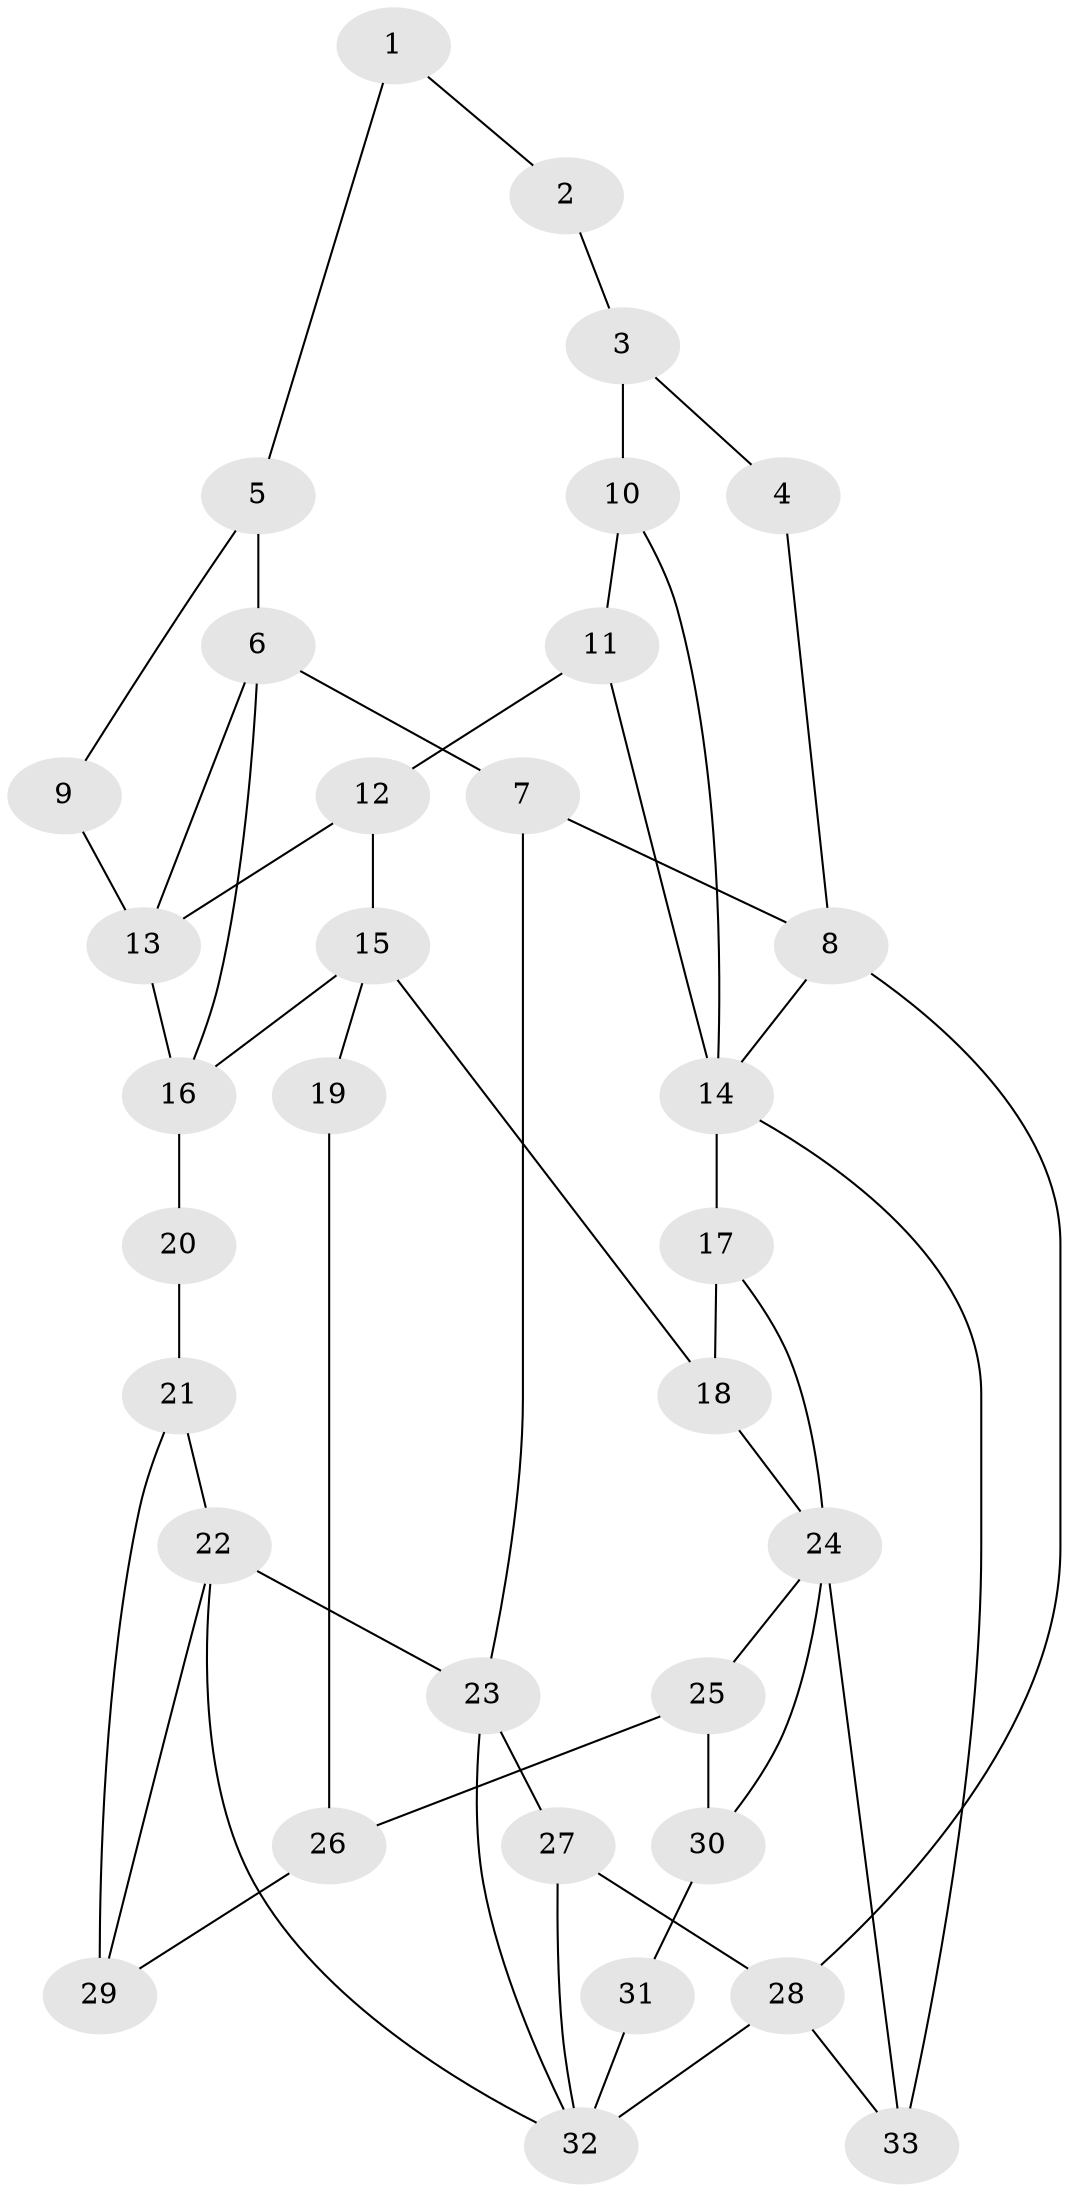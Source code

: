 // original degree distribution, {4: 0.2, 5: 0.6153846153846154, 3: 0.03076923076923077, 6: 0.15384615384615385}
// Generated by graph-tools (version 1.1) at 2025/54/03/04/25 22:54:42]
// undirected, 33 vertices, 53 edges
graph export_dot {
  node [color=gray90,style=filled];
  1;
  2;
  3;
  4;
  5;
  6;
  7;
  8;
  9;
  10;
  11;
  12;
  13;
  14;
  15;
  16;
  17;
  18;
  19;
  20;
  21;
  22;
  23;
  24;
  25;
  26;
  27;
  28;
  29;
  30;
  31;
  32;
  33;
  1 -- 2 [weight=1.0];
  1 -- 5 [weight=1.0];
  2 -- 3 [weight=1.0];
  3 -- 4 [weight=1.0];
  3 -- 10 [weight=1.0];
  4 -- 8 [weight=1.0];
  5 -- 6 [weight=1.0];
  5 -- 9 [weight=1.0];
  6 -- 7 [weight=2.0];
  6 -- 13 [weight=2.0];
  6 -- 16 [weight=1.0];
  7 -- 8 [weight=1.0];
  7 -- 23 [weight=2.0];
  8 -- 14 [weight=1.0];
  8 -- 28 [weight=1.0];
  9 -- 13 [weight=2.0];
  10 -- 11 [weight=1.0];
  10 -- 14 [weight=1.0];
  11 -- 12 [weight=1.0];
  11 -- 14 [weight=1.0];
  12 -- 13 [weight=1.0];
  12 -- 15 [weight=1.0];
  13 -- 16 [weight=1.0];
  14 -- 17 [weight=2.0];
  14 -- 33 [weight=1.0];
  15 -- 16 [weight=2.0];
  15 -- 18 [weight=1.0];
  15 -- 19 [weight=2.0];
  16 -- 20 [weight=2.0];
  17 -- 18 [weight=2.0];
  17 -- 24 [weight=1.0];
  18 -- 24 [weight=1.0];
  19 -- 26 [weight=1.0];
  20 -- 21 [weight=1.0];
  21 -- 22 [weight=1.0];
  21 -- 29 [weight=1.0];
  22 -- 23 [weight=2.0];
  22 -- 29 [weight=1.0];
  22 -- 32 [weight=1.0];
  23 -- 27 [weight=1.0];
  23 -- 32 [weight=1.0];
  24 -- 25 [weight=1.0];
  24 -- 30 [weight=1.0];
  24 -- 33 [weight=2.0];
  25 -- 26 [weight=1.0];
  25 -- 30 [weight=1.0];
  26 -- 29 [weight=1.0];
  27 -- 28 [weight=1.0];
  27 -- 32 [weight=1.0];
  28 -- 32 [weight=1.0];
  28 -- 33 [weight=1.0];
  30 -- 31 [weight=1.0];
  31 -- 32 [weight=2.0];
}
